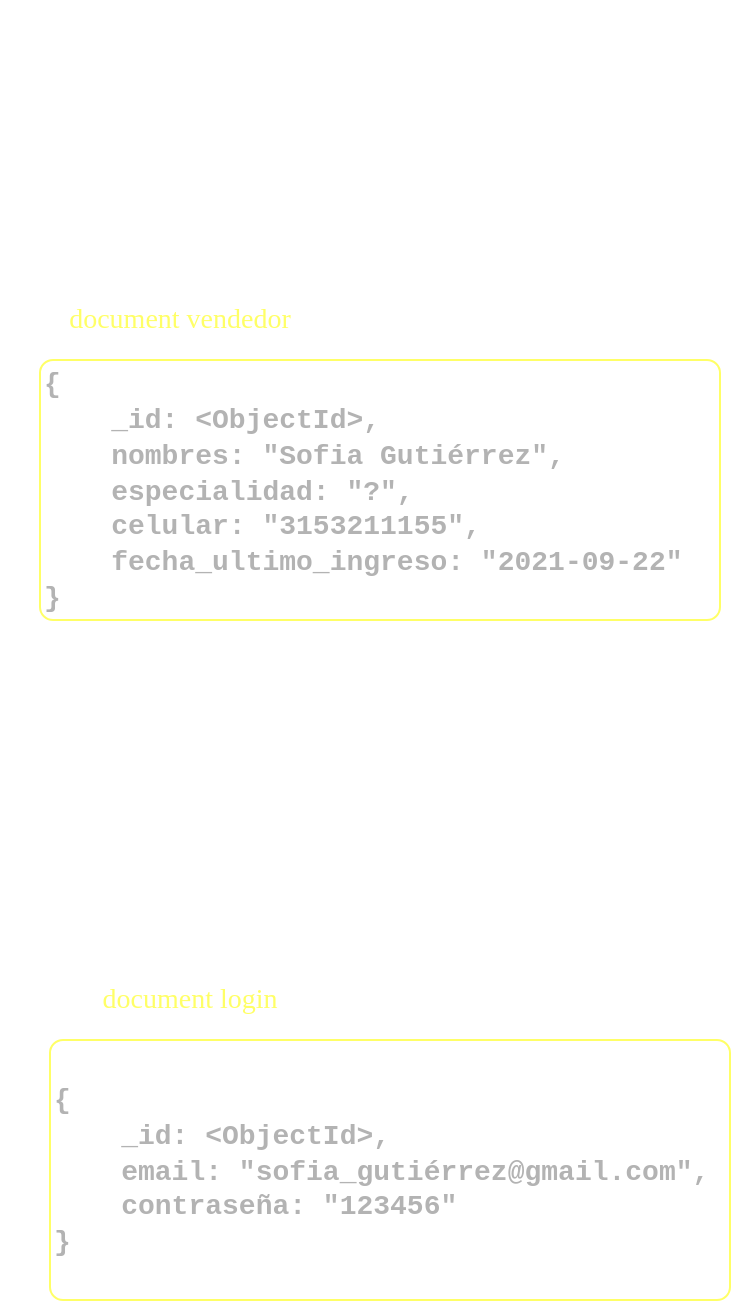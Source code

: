 <mxfile>
    <diagram id="IfHdpkt5FfNbNsMXHIhH" name="vendedores">
        <mxGraphModel dx="1071" dy="605" grid="1" gridSize="10" guides="1" tooltips="1" connect="1" arrows="1" fold="1" page="1" pageScale="1" pageWidth="850" pageHeight="1100" math="0" shadow="0">
            <root>
                <mxCell id="0"/>
                <mxCell id="1" parent="0"/>
                <mxCell id="2" value="&lt;div style=&quot;font-size: 14px&quot;&gt;&lt;font face=&quot;Courier New&quot; style=&quot;font-size: 14px&quot; color=&quot;#b3b3b3&quot;&gt;&lt;b&gt;{&lt;br&gt;&lt;/b&gt;&lt;/font&gt;&lt;/div&gt;&lt;div style=&quot;font-size: 14px&quot;&gt;&lt;font face=&quot;Courier New&quot; style=&quot;font-size: 14px&quot; color=&quot;#b3b3b3&quot;&gt;&lt;b&gt;&amp;nbsp; &amp;nbsp; _id: &amp;lt;ObjectId&amp;gt;,&lt;/b&gt;&lt;/font&gt;&lt;/div&gt;&lt;div style=&quot;font-size: 14px&quot;&gt;&lt;font face=&quot;Courier New&quot; style=&quot;font-size: 14px&quot; color=&quot;#b3b3b3&quot;&gt;&lt;b&gt;&amp;nbsp; &amp;nbsp; nombres: &quot;Sofia Gutiérrez&quot;,&lt;/b&gt;&lt;/font&gt;&lt;/div&gt;&lt;div style=&quot;font-size: 14px&quot;&gt;&lt;font face=&quot;Courier New&quot; style=&quot;font-size: 14px&quot; color=&quot;#b3b3b3&quot;&gt;&lt;b&gt;&amp;nbsp; &amp;nbsp; especialidad: &quot;?&quot;,&lt;/b&gt;&lt;/font&gt;&lt;/div&gt;&lt;div style=&quot;font-size: 14px&quot;&gt;&lt;font face=&quot;Courier New&quot; style=&quot;font-size: 14px&quot; color=&quot;#b3b3b3&quot;&gt;&lt;b&gt;&amp;nbsp; &amp;nbsp; celular: &quot;3153211155&quot;,&lt;/b&gt;&lt;/font&gt;&lt;/div&gt;&lt;div style=&quot;font-size: 14px&quot;&gt;&lt;font face=&quot;Courier New&quot; style=&quot;font-size: 14px&quot; color=&quot;#b3b3b3&quot;&gt;&lt;b&gt;&amp;nbsp; &amp;nbsp; fecha_ultimo_ingreso: &quot;2021-09-22&quot;&lt;/b&gt;&lt;/font&gt;&lt;/div&gt;&lt;div style=&quot;font-size: 14px&quot;&gt;&lt;font face=&quot;Courier New&quot; style=&quot;font-size: 14px&quot; color=&quot;#b3b3b3&quot;&gt;&lt;b&gt;}&lt;/b&gt;&lt;/font&gt;&lt;/div&gt;" style="rounded=1;whiteSpace=wrap;html=1;align=left;arcSize=5;shadow=0;sketch=0;glass=0;strokeColor=#FFFF66;" parent="1" vertex="1">
                    <mxGeometry x="60" y="200" width="340" height="130" as="geometry"/>
                </mxCell>
                <mxCell id="3" value="&lt;span style=&quot;text-align: left ; font-size: 14px&quot;&gt;document vendedor&lt;/span&gt;" style="text;html=1;strokeColor=none;fillColor=none;align=center;verticalAlign=middle;whiteSpace=wrap;rounded=0;fontFamily=Tahoma;fontStyle=0;fontSize=14;fontColor=#FFFF66;" parent="1" vertex="1">
                    <mxGeometry x="50" y="170" width="160" height="20" as="geometry"/>
                </mxCell>
                <mxCell id="4" value="&lt;h1&gt;&lt;font color=&quot;#ffffff&quot;&gt;ODM&lt;/font&gt;&lt;/h1&gt;&lt;p&gt;&lt;font color=&quot;#ffffff&quot;&gt;Modelo general de la entidad&amp;nbsp; vendedor&lt;/font&gt;&lt;/p&gt;" style="text;html=1;strokeColor=none;fillColor=none;spacing=5;spacingTop=-20;whiteSpace=wrap;overflow=hidden;rounded=0;shadow=0;glass=0;sketch=0;fontFamily=Tahoma;fontSize=14;fontColor=#FFFF66;" parent="1" vertex="1">
                    <mxGeometry x="40" y="30" width="310" height="120" as="geometry"/>
                </mxCell>
                <mxCell id="5" value="&lt;h1&gt;&lt;font color=&quot;#ffffff&quot;&gt;ODM&lt;/font&gt;&lt;/h1&gt;&lt;p&gt;&lt;font color=&quot;#ffffff&quot;&gt;Modelo general de la entidad&amp;nbsp; login&lt;/font&gt;&lt;/p&gt;" style="text;html=1;strokeColor=none;fillColor=none;spacing=5;spacingTop=-20;whiteSpace=wrap;overflow=hidden;rounded=0;shadow=0;glass=0;sketch=0;fontFamily=Tahoma;fontSize=14;fontColor=#FFFF66;" vertex="1" parent="1">
                    <mxGeometry x="40" y="400" width="310" height="120" as="geometry"/>
                </mxCell>
                <mxCell id="6" value="&lt;div style=&quot;font-size: 14px&quot;&gt;&lt;font face=&quot;Courier New&quot; style=&quot;font-size: 14px&quot; color=&quot;#b3b3b3&quot;&gt;&lt;b&gt;{&lt;br&gt;&lt;/b&gt;&lt;/font&gt;&lt;/div&gt;&lt;div style=&quot;font-size: 14px&quot;&gt;&lt;font face=&quot;Courier New&quot; style=&quot;font-size: 14px&quot; color=&quot;#b3b3b3&quot;&gt;&lt;b&gt;&amp;nbsp; &amp;nbsp; _id: &amp;lt;ObjectId&amp;gt;,&lt;/b&gt;&lt;/font&gt;&lt;/div&gt;&lt;div style=&quot;font-size: 14px&quot;&gt;&lt;font face=&quot;Courier New&quot; style=&quot;font-size: 14px&quot; color=&quot;#b3b3b3&quot;&gt;&lt;b&gt;&amp;nbsp; &amp;nbsp; email: &quot;sofia_gutiérrez@gmail.com&quot;,&lt;/b&gt;&lt;/font&gt;&lt;/div&gt;&lt;div style=&quot;font-size: 14px&quot;&gt;&lt;font face=&quot;Courier New&quot; style=&quot;font-size: 14px&quot; color=&quot;#b3b3b3&quot;&gt;&lt;b&gt;&amp;nbsp; &amp;nbsp; contraseña: &quot;123456&quot;&lt;/b&gt;&lt;/font&gt;&lt;/div&gt;&lt;div style=&quot;font-size: 14px&quot;&gt;&lt;font face=&quot;Courier New&quot; style=&quot;font-size: 14px&quot; color=&quot;#b3b3b3&quot;&gt;&lt;b&gt;}&lt;/b&gt;&lt;/font&gt;&lt;/div&gt;" style="rounded=1;whiteSpace=wrap;html=1;align=left;arcSize=5;shadow=0;sketch=0;glass=0;strokeColor=#FFFF66;" vertex="1" parent="1">
                    <mxGeometry x="65" y="540" width="340" height="130" as="geometry"/>
                </mxCell>
                <mxCell id="7" value="&lt;span style=&quot;text-align: left ; font-size: 14px&quot;&gt;document login&lt;/span&gt;" style="text;html=1;strokeColor=none;fillColor=none;align=center;verticalAlign=middle;whiteSpace=wrap;rounded=0;fontFamily=Tahoma;fontStyle=0;fontSize=14;fontColor=#FFFF66;" vertex="1" parent="1">
                    <mxGeometry x="55" y="510" width="160" height="20" as="geometry"/>
                </mxCell>
            </root>
        </mxGraphModel>
    </diagram>
</mxfile>